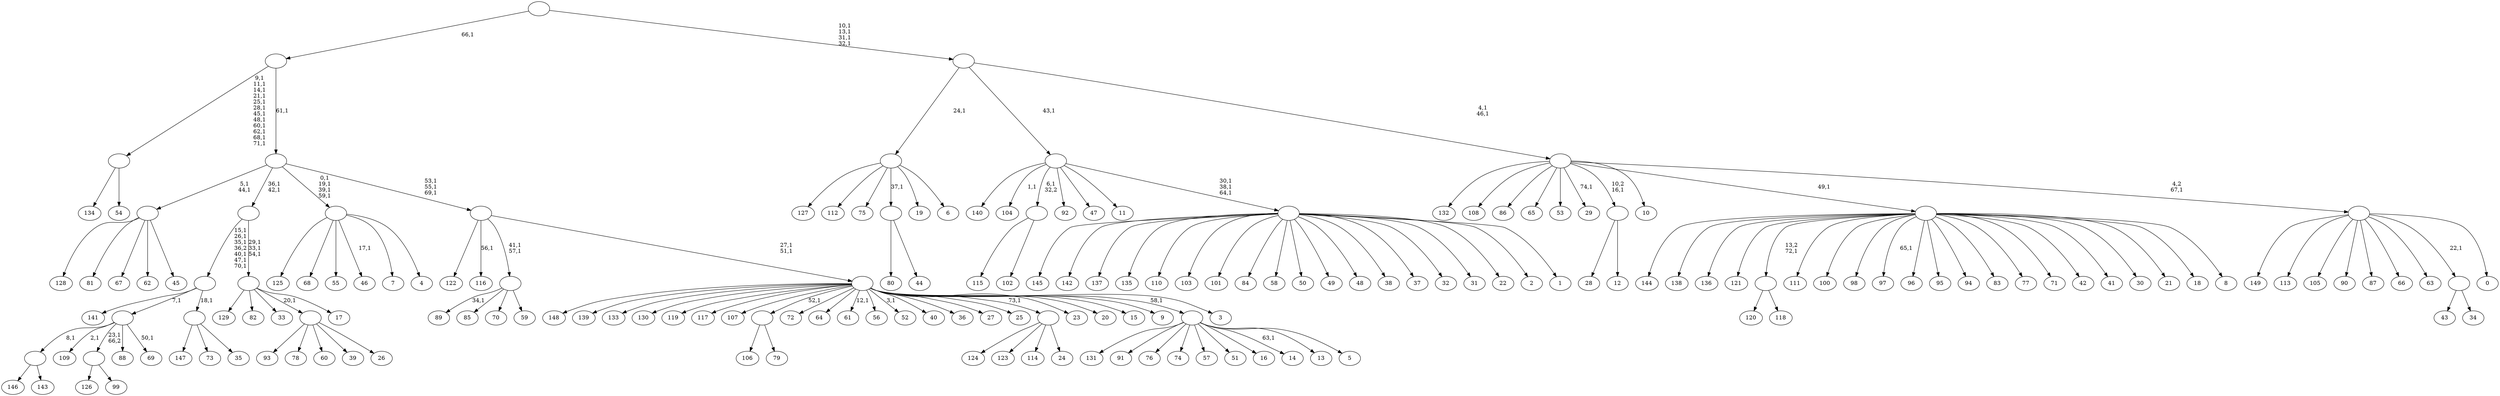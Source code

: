 digraph T {
	225 [label="149"]
	224 [label="148"]
	223 [label="147"]
	222 [label="146"]
	221 [label="145"]
	220 [label="144"]
	219 [label="143"]
	218 [label=""]
	217 [label="142"]
	216 [label="141"]
	215 [label="140"]
	214 [label="139"]
	213 [label="138"]
	212 [label="137"]
	211 [label="136"]
	210 [label="135"]
	209 [label="134"]
	208 [label="133"]
	207 [label="132"]
	206 [label="131"]
	205 [label="130"]
	204 [label="129"]
	203 [label="128"]
	202 [label="127"]
	201 [label="126"]
	200 [label="125"]
	199 [label="124"]
	198 [label="123"]
	197 [label="122"]
	196 [label="121"]
	195 [label="120"]
	194 [label="119"]
	193 [label="118"]
	192 [label=""]
	191 [label="117"]
	190 [label="116"]
	188 [label="115"]
	187 [label="114"]
	186 [label="113"]
	185 [label="112"]
	184 [label="111"]
	183 [label="110"]
	182 [label="109"]
	180 [label="108"]
	179 [label="107"]
	178 [label="106"]
	177 [label="105"]
	176 [label="104"]
	174 [label="103"]
	173 [label="102"]
	172 [label=""]
	171 [label="101"]
	170 [label="100"]
	169 [label="99"]
	168 [label=""]
	167 [label="98"]
	166 [label="97"]
	164 [label="96"]
	163 [label="95"]
	162 [label="94"]
	161 [label="93"]
	160 [label="92"]
	159 [label="91"]
	158 [label="90"]
	157 [label="89"]
	155 [label="88"]
	154 [label="87"]
	153 [label="86"]
	152 [label="85"]
	151 [label="84"]
	150 [label="83"]
	149 [label="82"]
	148 [label="81"]
	147 [label="80"]
	146 [label="79"]
	145 [label=""]
	144 [label="78"]
	143 [label="77"]
	142 [label="76"]
	141 [label="75"]
	140 [label="74"]
	139 [label="73"]
	138 [label="72"]
	137 [label="71"]
	136 [label="70"]
	135 [label="69"]
	133 [label=""]
	132 [label="68"]
	131 [label="67"]
	130 [label="66"]
	129 [label="65"]
	128 [label="64"]
	127 [label="63"]
	126 [label="62"]
	125 [label="61"]
	123 [label="60"]
	122 [label="59"]
	121 [label=""]
	119 [label="58"]
	118 [label="57"]
	117 [label="56"]
	116 [label="55"]
	115 [label="54"]
	114 [label=""]
	102 [label="53"]
	101 [label="52"]
	99 [label="51"]
	98 [label="50"]
	97 [label="49"]
	96 [label="48"]
	95 [label="47"]
	94 [label="46"]
	92 [label="45"]
	91 [label=""]
	89 [label="44"]
	88 [label=""]
	87 [label="43"]
	86 [label="42"]
	85 [label="41"]
	84 [label="40"]
	83 [label="39"]
	82 [label="38"]
	81 [label="37"]
	80 [label="36"]
	79 [label="35"]
	78 [label=""]
	77 [label=""]
	71 [label="34"]
	70 [label=""]
	69 [label="33"]
	68 [label="32"]
	67 [label="31"]
	66 [label="30"]
	65 [label="29"]
	63 [label="28"]
	62 [label="27"]
	61 [label="26"]
	60 [label=""]
	59 [label="25"]
	58 [label="24"]
	57 [label=""]
	56 [label="23"]
	55 [label="22"]
	54 [label="21"]
	53 [label="20"]
	52 [label="19"]
	51 [label="18"]
	50 [label="17"]
	49 [label=""]
	46 [label=""]
	44 [label="16"]
	43 [label="15"]
	42 [label="14"]
	40 [label="13"]
	39 [label="12"]
	38 [label=""]
	37 [label="11"]
	36 [label="10"]
	35 [label="9"]
	34 [label="8"]
	33 [label=""]
	32 [label="7"]
	31 [label="6"]
	30 [label=""]
	29 [label="5"]
	28 [label=""]
	27 [label="4"]
	26 [label=""]
	22 [label="3"]
	21 [label=""]
	19 [label=""]
	16 [label=""]
	15 [label=""]
	14 [label="2"]
	13 [label="1"]
	12 [label=""]
	9 [label=""]
	8 [label="0"]
	7 [label=""]
	6 [label=""]
	4 [label=""]
	0 [label=""]
	218 -> 222 [label=""]
	218 -> 219 [label=""]
	192 -> 195 [label=""]
	192 -> 193 [label=""]
	172 -> 188 [label=""]
	172 -> 173 [label=""]
	168 -> 201 [label=""]
	168 -> 169 [label=""]
	145 -> 178 [label=""]
	145 -> 146 [label=""]
	133 -> 135 [label="50,1"]
	133 -> 182 [label="2,1"]
	133 -> 218 [label="8,1"]
	133 -> 168 [label="23,1\n66,2"]
	133 -> 155 [label=""]
	121 -> 157 [label="34,1"]
	121 -> 152 [label=""]
	121 -> 136 [label=""]
	121 -> 122 [label=""]
	114 -> 209 [label=""]
	114 -> 115 [label=""]
	91 -> 203 [label=""]
	91 -> 148 [label=""]
	91 -> 131 [label=""]
	91 -> 126 [label=""]
	91 -> 92 [label=""]
	88 -> 147 [label=""]
	88 -> 89 [label=""]
	78 -> 223 [label=""]
	78 -> 139 [label=""]
	78 -> 79 [label=""]
	77 -> 216 [label=""]
	77 -> 133 [label="7,1"]
	77 -> 78 [label="18,1"]
	70 -> 87 [label=""]
	70 -> 71 [label=""]
	60 -> 161 [label=""]
	60 -> 144 [label=""]
	60 -> 123 [label=""]
	60 -> 83 [label=""]
	60 -> 61 [label=""]
	57 -> 199 [label=""]
	57 -> 198 [label=""]
	57 -> 187 [label=""]
	57 -> 58 [label=""]
	49 -> 204 [label=""]
	49 -> 149 [label=""]
	49 -> 69 [label=""]
	49 -> 60 [label="20,1"]
	49 -> 50 [label=""]
	46 -> 49 [label="29,1\n33,1\n54,1"]
	46 -> 77 [label="15,1\n26,1\n35,1\n36,2\n40,1\n47,1\n70,1"]
	38 -> 63 [label=""]
	38 -> 39 [label=""]
	33 -> 166 [label="65,1"]
	33 -> 220 [label=""]
	33 -> 213 [label=""]
	33 -> 211 [label=""]
	33 -> 196 [label=""]
	33 -> 192 [label="13,2\n72,1"]
	33 -> 184 [label=""]
	33 -> 170 [label=""]
	33 -> 167 [label=""]
	33 -> 164 [label=""]
	33 -> 163 [label=""]
	33 -> 162 [label=""]
	33 -> 150 [label=""]
	33 -> 143 [label=""]
	33 -> 137 [label=""]
	33 -> 86 [label=""]
	33 -> 85 [label=""]
	33 -> 66 [label=""]
	33 -> 54 [label=""]
	33 -> 51 [label=""]
	33 -> 34 [label=""]
	30 -> 202 [label=""]
	30 -> 185 [label=""]
	30 -> 141 [label=""]
	30 -> 88 [label="37,1"]
	30 -> 52 [label=""]
	30 -> 31 [label=""]
	28 -> 42 [label="63,1"]
	28 -> 206 [label=""]
	28 -> 159 [label=""]
	28 -> 142 [label=""]
	28 -> 140 [label=""]
	28 -> 118 [label=""]
	28 -> 99 [label=""]
	28 -> 44 [label=""]
	28 -> 40 [label=""]
	28 -> 29 [label=""]
	26 -> 94 [label="17,1"]
	26 -> 200 [label=""]
	26 -> 132 [label=""]
	26 -> 116 [label=""]
	26 -> 32 [label=""]
	26 -> 27 [label=""]
	21 -> 101 [label="3,1"]
	21 -> 125 [label="12,1"]
	21 -> 224 [label=""]
	21 -> 214 [label=""]
	21 -> 208 [label=""]
	21 -> 205 [label=""]
	21 -> 194 [label=""]
	21 -> 191 [label=""]
	21 -> 179 [label=""]
	21 -> 145 [label="52,1"]
	21 -> 138 [label=""]
	21 -> 128 [label=""]
	21 -> 117 [label=""]
	21 -> 84 [label=""]
	21 -> 80 [label=""]
	21 -> 62 [label=""]
	21 -> 59 [label=""]
	21 -> 57 [label="73,1"]
	21 -> 56 [label=""]
	21 -> 53 [label=""]
	21 -> 43 [label=""]
	21 -> 35 [label=""]
	21 -> 28 [label="58,1"]
	21 -> 22 [label=""]
	19 -> 21 [label="27,1\n51,1"]
	19 -> 121 [label="41,1\n57,1"]
	19 -> 190 [label="56,1"]
	19 -> 197 [label=""]
	16 -> 19 [label="53,1\n55,1\n69,1"]
	16 -> 26 [label="0,1\n19,1\n39,1\n59,1"]
	16 -> 46 [label="36,1\n42,1"]
	16 -> 91 [label="5,1\n44,1"]
	15 -> 114 [label="9,1\n11,1\n14,1\n21,1\n25,1\n28,1\n45,1\n48,1\n60,1\n62,1\n68,1\n71,1"]
	15 -> 16 [label="61,1"]
	12 -> 221 [label=""]
	12 -> 217 [label=""]
	12 -> 212 [label=""]
	12 -> 210 [label=""]
	12 -> 183 [label=""]
	12 -> 174 [label=""]
	12 -> 171 [label=""]
	12 -> 151 [label=""]
	12 -> 119 [label=""]
	12 -> 98 [label=""]
	12 -> 97 [label=""]
	12 -> 96 [label=""]
	12 -> 82 [label=""]
	12 -> 81 [label=""]
	12 -> 68 [label=""]
	12 -> 67 [label=""]
	12 -> 55 [label=""]
	12 -> 14 [label=""]
	12 -> 13 [label=""]
	9 -> 12 [label="30,1\n38,1\n64,1"]
	9 -> 176 [label="1,1"]
	9 -> 215 [label=""]
	9 -> 172 [label="6,1\n32,2"]
	9 -> 160 [label=""]
	9 -> 95 [label=""]
	9 -> 37 [label=""]
	7 -> 225 [label=""]
	7 -> 186 [label=""]
	7 -> 177 [label=""]
	7 -> 158 [label=""]
	7 -> 154 [label=""]
	7 -> 130 [label=""]
	7 -> 127 [label=""]
	7 -> 70 [label="22,1"]
	7 -> 8 [label=""]
	6 -> 65 [label="74,1"]
	6 -> 207 [label=""]
	6 -> 180 [label=""]
	6 -> 153 [label=""]
	6 -> 129 [label=""]
	6 -> 102 [label=""]
	6 -> 38 [label="10,2\n16,1"]
	6 -> 36 [label=""]
	6 -> 33 [label="49,1"]
	6 -> 7 [label="4,2\n67,1"]
	4 -> 6 [label="4,1\n46,1"]
	4 -> 30 [label="24,1"]
	4 -> 9 [label="43,1"]
	0 -> 4 [label="10,1\n13,1\n31,1\n32,1"]
	0 -> 15 [label="66,1"]
}

